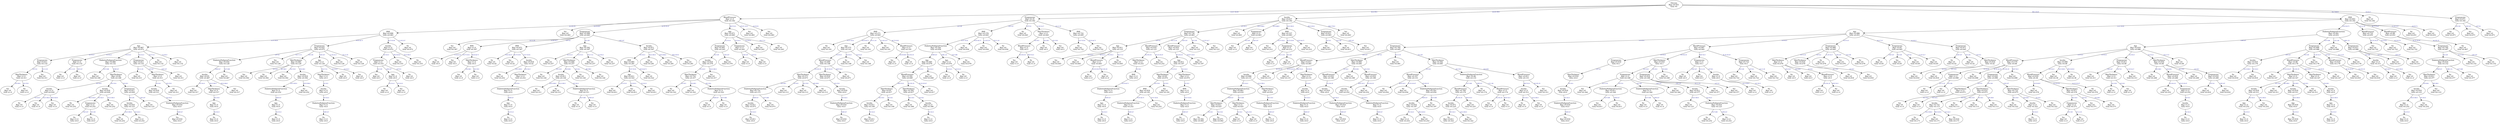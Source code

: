// The Round Table
digraph "diabetes decision tree" {
	b [label="BloodPressure
B(p) =1.0
G(A) =0.182"]
	a [label="Glucose
B(p) =0.931
G(A) =0"]
	a -> b [label="132.67-165.83" fontcolor=darkblue fontsize=10]
	c [label="Pregnancies
B(p) =0.35
G(A) =0.182"]
	a [label="Glucose
B(p) =0.931
G(A) =0"]
	a -> c [label="66.33-99.5" fontcolor=darkblue fontsize=10]
	d [label="Insulin
B(p) =0.637
G(A) =0.182"]
	a [label="Glucose
B(p) =0.931
G(A) =0"]
	a -> d [label="165.83-199.0" fontcolor=darkblue fontsize=10]
	e [label="BMI
B(p) =0.903
G(A) =0.182"]
	a [label="Glucose
B(p) =0.931
G(A) =0"]
	a -> e [label="99.5-132.67" fontcolor=darkblue fontsize=10]
	f [label="No
B(p) =0
G(A) =0.182"]
	a [label="Glucose
B(p) =0.931
G(A) =0"]
	a -> f [label="33.17-66.33" fontcolor=darkblue fontsize=10]
	g [label="Pregnancies
B(p) =0.971
G(A) =0.182"]
	a [label="Glucose
B(p) =0.931
G(A) =0"]
	a -> g [label="0.0-33.17" fontcolor=darkblue fontsize=10]
	h [label="BMI
B(p) =0.999
G(A) =0.083"]
	b -> h [label="61.0-81.33" fontcolor=darkblue fontsize=10]
	i [label="Yes
B(p) =0
G(A) =0.083"]
	b -> i [label="20.33-40.67" fontcolor=darkblue fontsize=10]
	j [label="Pregnancies
B(p) =0.996
G(A) =0.083"]
	b -> j [label="81.33-101.67" fontcolor=darkblue fontsize=10]
	k [label="Age
B(p) =0.971
G(A) =0.083"]
	b -> k [label="40.67-61.0" fontcolor=darkblue fontsize=10]
	l [label="Yes
B(p) =0
G(A) =0.083"]
	b -> l [label="101.67-122.0" fontcolor=darkblue fontsize=10]
	m [label="Yes
B(p) =0
G(A) =0.083"]
	b -> m [label="0.0-20.33" fontcolor=darkblue fontsize=10]
	n [label="BMI
B(p) =0.271
G(A) =0.045"]
	c -> n [label="0.0-2.83" fontcolor=darkblue fontsize=10]
	o [label="BMI
B(p) =0.378
G(A) =0.045"]
	c -> o [label="2.83-5.67" fontcolor=darkblue fontsize=10]
	p [label="No
B(p) =0
G(A) =0.045"]
	c -> p [label="5.67-8.5" fontcolor=darkblue fontsize=10]
	q [label="SkinThickness
B(p) =1.0
G(A) =0.045"]
	c -> q [label="11.33-14.17" fontcolor=darkblue fontsize=10]
	r [label="BMI
B(p) =0.722
G(A) =0.045"]
	c -> r [label="8.5-11.33" fontcolor=darkblue fontsize=10]
	s [label="Pregnancies
B(p) =0.734
G(A) =0.063"]
	d -> s [label="0.0-141.0" fontcolor=darkblue fontsize=10]
	t [label="Yes
B(p) =0
G(A) =0.063"]
	d -> t [label="423.0-564.0" fontcolor=darkblue fontsize=10]
	u [label="Pregnancies
B(p) =1.0
G(A) =0.063"]
	d -> u [label="705.0-846.0" fontcolor=darkblue fontsize=10]
	v [label="BMI
B(p) =0.337
G(A) =0.063"]
	d -> v [label="141.0-282.0" fontcolor=darkblue fontsize=10]
	w [label="Pregnancies
B(p) =0.811
G(A) =0.063"]
	d -> w [label="282.0-423.0" fontcolor=darkblue fontsize=10]
	x [label="Yes
B(p) =0
G(A) =0.063"]
	d -> x [label="564.0-705.0" fontcolor=darkblue fontsize=10]
	y [label="Age
B(p) =0.886
G(A) =0.051"]
	e -> y [label="22.37-33.55" fontcolor=darkblue fontsize=10]
	z [label="DiabetesPedigreeFunction
B(p) =0.941
G(A) =0.051"]
	e -> z [label="33.55-44.73" fontcolor=darkblue fontsize=10]
	"{" [label="BloodPressure
B(p) =0.722
G(A) =0.051"]
	e -> "{" [label="0.0-11.18" fontcolor=darkblue fontsize=10]
	"|" [label="BloodPressure
B(p) =0.98
G(A) =0.051"]
	e -> "|" [label="44.73-55.92" fontcolor=darkblue fontsize=10]
	"}" [label="No
B(p) =0
G(A) =0.051"]
	e -> "}" [label="11.18-22.37" fontcolor=darkblue fontsize=10]
	"~" [label="Yes
B(p) =0
G(A) =0.051"]
	e -> "~" [label="55.92-67.1" fontcolor=darkblue fontsize=10]
	"" [label="No
B(p) =0
G(A) =0.971"]
	g -> "" [label="0.0-2.83" fontcolor=darkblue fontsize=10]
	"" [label="Yes
B(p) =0
G(A) =0.971"]
	g -> "" [label="2.83-5.67" fontcolor=darkblue fontsize=10]
	"" [label="Yes
B(p) =0
G(A) =0.971"]
	g -> "" [label="5.67-8.5" fontcolor=darkblue fontsize=10]
	"" [label="Age
B(p) =0.967
G(A) =0.072"]
	h -> "" [label="22.37-33.55" fontcolor=darkblue fontsize=10]
	"" [label="Pregnancies
B(p) =0.932
G(A) =0.072"]
	h -> "" [label="33.55-44.73" fontcolor=darkblue fontsize=10]
	"" [label="Insulin
B(p) =1.0
G(A) =0.072"]
	h -> "" [label="44.73-55.92" fontcolor=darkblue fontsize=10]
	"" [label="No
B(p) =0
G(A) =0.072"]
	h -> "" [label="11.18-22.37" fontcolor=darkblue fontsize=10]
	"" [label="Yes
B(p) =0
G(A) =0.307"]
	j -> "" [label="8.5-11.33" fontcolor=darkblue fontsize=10]
	"" [label="BMI
B(p) =1.0
G(A) =0.307"]
	j -> "" [label="11.33-14.17" fontcolor=darkblue fontsize=10]
	"" [label="BMI
B(p) =0.971
G(A) =0.307"]
	j -> "" [label="5.67-8.5" fontcolor=darkblue fontsize=10]
	"" [label="Age
B(p) =0.592
G(A) =0.307"]
	j -> "" [label="0.0-2.83" fontcolor=darkblue fontsize=10]
	"" [label="Insulin
B(p) =0.971
G(A) =0.307"]
	j -> "" [label="2.83-5.67" fontcolor=darkblue fontsize=10]
	"" [label="Pregnancies
B(p) =0.991
G(A) =0.243"]
	k -> "" [label="21.0-31.0" fontcolor=darkblue fontsize=10]
	"" [label="Pregnancies
B(p) =1.0
G(A) =0.243"]
	k -> "" [label="31.0-41.0" fontcolor=darkblue fontsize=10]
	"" [label="No
B(p) =0
G(A) =0.243"]
	k -> "" [label="51.0-61.0" fontcolor=darkblue fontsize=10]
	"" [label="No
B(p) =0
G(A) =0.243"]
	k -> "" [label="61.0-71.0" fontcolor=darkblue fontsize=10]
	"" [label="No
B(p) =0
G(A) =0.101"]
	n -> "" [label="22.37-33.55" fontcolor=darkblue fontsize=10]
	"" [label="Age
B(p) =0.575
G(A) =0.101"]
	n -> "" [label="33.55-44.73" fontcolor=darkblue fontsize=10]
	"" [label="No
B(p) =0
G(A) =0.101"]
	n -> "" [label="0.0-11.18" fontcolor=darkblue fontsize=10]
	"" [label="No
B(p) =0
G(A) =0.101"]
	n -> "" [label="11.18-22.37" fontcolor=darkblue fontsize=10]
	"" [label="BloodPressure
B(p) =1.0
G(A) =0.101"]
	n -> "" [label="44.73-55.92" fontcolor=darkblue fontsize=10]
	"" [label="DiabetesPedigreeFunction
B(p) =0.544
G(A) =0.059"]
	o -> "" [label="22.37-33.55" fontcolor=darkblue fontsize=10]
	"" [label="No
B(p) =0
G(A) =0.059"]
	o -> "" [label="33.55-44.73" fontcolor=darkblue fontsize=10]
	"" [label="No
B(p) =0
G(A) =0.059"]
	o -> "" [label="11.18-22.37" fontcolor=darkblue fontsize=10]
	"" [label="No
B(p) =0
G(A) =0.059"]
	o -> "" [label="0.0-11.18" fontcolor=darkblue fontsize=10]
	"" [label="BloodPressure
B(p) =1.0
G(A) =0.5"]
	q -> "" [label="0.0-16.5" fontcolor=darkblue fontsize=10]
	"" [label="No
B(p) =0
G(A) =0.5"]
	q -> "" [label="33.0-49.5" fontcolor=darkblue fontsize=10]
	"" [label="Yes
B(p) =0
G(A) =0.5"]
	q -> "" [label="16.5-33.0" fontcolor=darkblue fontsize=10]
	"" [label="No
B(p) =0
G(A) =0.722"]
	r -> "" [label="22.37-33.55" fontcolor=darkblue fontsize=10]
	"" [label="Yes
B(p) =0
G(A) =0.722"]
	r -> "" [label="33.55-44.73" fontcolor=darkblue fontsize=10]
	"" [label="Age
B(p) =0.811
G(A) =0.123"]
	s -> "" [label="5.67-8.5" fontcolor=darkblue fontsize=10]
	"" [label="BloodPressure
B(p) =0.918
G(A) =0.123"]
	s -> "" [label="8.5-11.33" fontcolor=darkblue fontsize=10]
	"" [label="BloodPressure
B(p) =0.918
G(A) =0.123"]
	s -> "" [label="2.83-5.67" fontcolor=darkblue fontsize=10]
	" " [label="Yes
B(p) =0
G(A) =0.123"]
	s -> " " [label="0.0-2.83" fontcolor=darkblue fontsize=10]
	"¡" [label="Yes
B(p) =0
G(A) =0.123"]
	s -> "¡" [label="11.33-14.17" fontcolor=darkblue fontsize=10]
	"¢" [label="Yes
B(p) =0
G(A) =1.0"]
	u -> "¢" [label="0.0-2.83" fontcolor=darkblue fontsize=10]
	"£" [label="No
B(p) =0
G(A) =1.0"]
	u -> "£" [label="2.83-5.67" fontcolor=darkblue fontsize=10]
	"¤" [label="Yes
B(p) =0
G(A) =0.212"]
	v -> "¤" [label="22.37-33.55" fontcolor=darkblue fontsize=10]
	"¥" [label="Pregnancies
B(p) =1.0
G(A) =0.212"]
	v -> "¥" [label="44.73-55.92" fontcolor=darkblue fontsize=10]
	"¦" [label="Yes
B(p) =0
G(A) =0.212"]
	v -> "¦" [label="33.55-44.73" fontcolor=darkblue fontsize=10]
	"§" [label="Yes
B(p) =0
G(A) =0.811"]
	w -> "§" [label="5.67-8.5" fontcolor=darkblue fontsize=10]
	"¨" [label="No
B(p) =0
G(A) =0.811"]
	w -> "¨" [label="0.0-2.83" fontcolor=darkblue fontsize=10]
	"©" [label="Yes
B(p) =0
G(A) =0.811"]
	w -> "©" [label="2.83-5.67" fontcolor=darkblue fontsize=10]
	"ª" [label="Pregnancies
B(p) =0.764
G(A) =0.045"]
	y -> "ª" [label="21.0-31.0" fontcolor=darkblue fontsize=10]
	"«" [label="BloodPressure
B(p) =0.997
G(A) =0.045"]
	y -> "«" [label="31.0-41.0" fontcolor=darkblue fontsize=10]
	"¬" [label="Pregnancies
B(p) =0.996
G(A) =0.045"]
	y -> "¬" [label="41.0-51.0" fontcolor=darkblue fontsize=10]
	"­" [label="Pregnancies
B(p) =0.65
G(A) =0.045"]
	y -> "­" [label="61.0-71.0" fontcolor=darkblue fontsize=10]
	"®" [label="Pregnancies
B(p) =0.971
G(A) =0.045"]
	y -> "®" [label="51.0-61.0" fontcolor=darkblue fontsize=10]
	"¯" [label="Age
B(p) =0.818
G(A) =0.086"]
	z -> "¯" [label="0.08-0.47" fontcolor=darkblue fontsize=10]
	"°" [label="Pregnancies
B(p) =0.998
G(A) =0.086"]
	z -> "°" [label="0.47-0.86" fontcolor=darkblue fontsize=10]
	"±" [label="Yes
B(p) =0
G(A) =0.086"]
	z -> "±" [label="1.25-1.64" fontcolor=darkblue fontsize=10]
	"²" [label="Pregnancies
B(p) =0.811
G(A) =0.086"]
	z -> "²" [label="0.86-1.25" fontcolor=darkblue fontsize=10]
	"³" [label="Yes
B(p) =0
G(A) =0.722"]
	"{" -> "³" [label="81.33-101.67" fontcolor=darkblue fontsize=10]
	"´" [label="No
B(p) =0
G(A) =0.722"]
	"{" -> "´" [label="0.0-20.33" fontcolor=darkblue fontsize=10]
	"µ" [label="No
B(p) =0
G(A) =0.722"]
	"{" -> "µ" [label="61.0-81.33" fontcolor=darkblue fontsize=10]
	"¶" [label="Pregnancies
B(p) =0.764
G(A) =0.407"]
	"|" -> "¶" [label="81.33-101.67" fontcolor=darkblue fontsize=10]
	"·" [label="No
B(p) =0
G(A) =0.407"]
	"|" -> "·" [label="61.0-81.33" fontcolor=darkblue fontsize=10]
	"¸" [label="Pregnancies
B(p) =0.811
G(A) =0.132"]
	"" -> "¸" [label="41.0-51.0" fontcolor=darkblue fontsize=10]
	"¹" [label="Pregnancies
B(p) =1.0
G(A) =0.132"]
	"" -> "¹" [label="51.0-61.0" fontcolor=darkblue fontsize=10]
	"º" [label="DiabetesPedigreeFunction
B(p) =0.989
G(A) =0.132"]
	"" -> "º" [label="21.0-31.0" fontcolor=darkblue fontsize=10]
	"»" [label="Pregnancies
B(p) =0.811
G(A) =0.132"]
	"" -> "»" [label="31.0-41.0" fontcolor=darkblue fontsize=10]
	"¼" [label="No
B(p) =0
G(A) =0.132"]
	"" -> "¼" [label="61.0-71.0" fontcolor=darkblue fontsize=10]
	"½" [label="No
B(p) =0
G(A) =0.132"]
	"" -> "½" [label="71.0-81.0" fontcolor=darkblue fontsize=10]
	"¾" [label="DiabetesPedigreeFunction
B(p) =0.954
G(A) =0.126"]
	"" -> "¾" [label="5.67-8.5" fontcolor=darkblue fontsize=10]
	"¿" [label="Yes
B(p) =0
G(A) =0.126"]
	"" -> "¿" [label="14.17-17.0" fontcolor=darkblue fontsize=10]
	"À" [label="SkinThickness
B(p) =0.985
G(A) =0.126"]
	"" -> "À" [label="0.0-2.83" fontcolor=darkblue fontsize=10]
	"Á" [label="Age
B(p) =1.0
G(A) =0.126"]
	"" -> "Á" [label="2.83-5.67" fontcolor=darkblue fontsize=10]
	"Â" [label="Yes
B(p) =0
G(A) =0.126"]
	"" -> "Â" [label="11.33-14.17" fontcolor=darkblue fontsize=10]
	"Ã" [label="Yes
B(p) =0
G(A) =0.126"]
	"" -> "Ã" [label="8.5-11.33" fontcolor=darkblue fontsize=10]
	"Ä" [label="Pregnancies
B(p) =1.0
G(A) =0.333"]
	"" -> "Ä" [label="0.0-141.0" fontcolor=darkblue fontsize=10]
	"Å" [label="Yes
B(p) =0
G(A) =0.333"]
	"" -> "Å" [label="282.0-423.0" fontcolor=darkblue fontsize=10]
	"Æ" [label="No
B(p) =0
G(A) =0.333"]
	"" -> "Æ" [label="141.0-282.0" fontcolor=darkblue fontsize=10]
	"Ç" [label="No
B(p) =0
G(A) =0.5"]
	"" -> "Ç" [label="11.18-22.37" fontcolor=darkblue fontsize=10]
	"È" [label="Yes
B(p) =0
G(A) =0.5"]
	"" -> "È" [label="22.37-33.55" fontcolor=darkblue fontsize=10]
	"É" [label="SkinThickness
B(p) =1.0
G(A) =0.5"]
	"" -> "É" [label="33.55-44.73" fontcolor=darkblue fontsize=10]
	"Ê" [label="No
B(p) =0
G(A) =0.42"]
	"" -> "Ê" [label="33.55-44.73" fontcolor=darkblue fontsize=10]
	"Ë" [label="Yes
B(p) =0
G(A) =0.42"]
	"" -> "Ë" [label="44.73-55.92" fontcolor=darkblue fontsize=10]
	"Ì" [label="Insulin
B(p) =0.918
G(A) =0.42"]
	"" -> "Ì" [label="22.37-33.55" fontcolor=darkblue fontsize=10]
	"Í" [label="No
B(p) =0
G(A) =0.257"]
	"" -> "Í" [label="41.0-51.0" fontcolor=darkblue fontsize=10]
	"Î" [label="SkinThickness
B(p) =0.469
G(A) =0.257"]
	"" -> "Î" [label="21.0-31.0" fontcolor=darkblue fontsize=10]
	"Ï" [label="Yes
B(p) =0
G(A) =0.257"]
	"" -> "Ï" [label="61.0-71.0" fontcolor=darkblue fontsize=10]
	"Ð" [label="No
B(p) =0
G(A) =0.257"]
	"" -> "Ð" [label="51.0-61.0" fontcolor=darkblue fontsize=10]
	"Ñ" [label="BMI
B(p) =0.985
G(A) =0.281"]
	"" -> "Ñ" [label="0.0-141.0" fontcolor=darkblue fontsize=10]
	"Ò" [label="Yes
B(p) =0
G(A) =0.281"]
	"" -> "Ò" [label="141.0-282.0" fontcolor=darkblue fontsize=10]
	"Ó" [label="No
B(p) =0
G(A) =0.281"]
	"" -> "Ó" [label="423.0-564.0" fontcolor=darkblue fontsize=10]
	"Ô" [label="Yes
B(p) =0
G(A) =0.281"]
	"" -> "Ô" [label="282.0-423.0" fontcolor=darkblue fontsize=10]
	"Õ" [label="Insulin
B(p) =0.918
G(A) =0.379"]
	"" -> "Õ" [label="0.0-2.83" fontcolor=darkblue fontsize=10]
	"Ö" [label="Yes
B(p) =0
G(A) =0.379"]
	"" -> "Ö" [label="2.83-5.67" fontcolor=darkblue fontsize=10]
	"×" [label="No
B(p) =0
G(A) =1.0"]
	"" -> "×" [label="2.83-5.67" fontcolor=darkblue fontsize=10]
	"Ø" [label="Yes
B(p) =0
G(A) =1.0"]
	"" -> "Ø" [label="5.67-8.5" fontcolor=darkblue fontsize=10]
	"Ù" [label="BloodPressure
B(p) =0.469
G(A) =0.148"]
	"" -> "Ù" [label="21.0-31.0" fontcolor=darkblue fontsize=10]
	"Ú" [label="No
B(p) =0
G(A) =0.148"]
	"" -> "Ú" [label="31.0-41.0" fontcolor=darkblue fontsize=10]
	"Û" [label="Yes
B(p) =0
G(A) =0.148"]
	"" -> "Û" [label="41.0-51.0" fontcolor=darkblue fontsize=10]
	"Ü" [label="Yes
B(p) =0
G(A) =1.0"]
	"" -> "Ü" [label="20.33-40.67" fontcolor=darkblue fontsize=10]
	"Ý" [label="No
B(p) =0
G(A) =1.0"]
	"" -> "Ý" [label="61.0-81.33" fontcolor=darkblue fontsize=10]
	"Þ" [label="Age
B(p) =0.485
G(A) =0.076"]
	"" -> "Þ" [label="0.08-0.47" fontcolor=darkblue fontsize=10]
	"ß" [label="Age
B(p) =1.0
G(A) =0.076"]
	"" -> "ß" [label="0.86-1.25" fontcolor=darkblue fontsize=10]
	"à" [label="No
B(p) =0
G(A) =0.076"]
	"" -> "à" [label="0.47-0.86" fontcolor=darkblue fontsize=10]
	"á" [label="Yes
B(p) =0
G(A) =1.0"]
	"" -> "á" [label="61.0-81.33" fontcolor=darkblue fontsize=10]
	"â" [label="No
B(p) =0
G(A) =1.0"]
	"" -> "â" [label="40.67-61.0" fontcolor=darkblue fontsize=10]
	"ã" [label="Yes
B(p) =0
G(A) =0.645"]
	"" -> "ã" [label="31.0-41.0" fontcolor=darkblue fontsize=10]
	"ä" [label="Yes
B(p) =0
G(A) =0.645"]
	"" -> "ä" [label="41.0-51.0" fontcolor=darkblue fontsize=10]
	"å" [label="BloodPressure
B(p) =1.0
G(A) =0.645"]
	"" -> "å" [label="51.0-61.0" fontcolor=darkblue fontsize=10]
	"æ" [label="No
B(p) =0
G(A) =0.645"]
	"" -> "æ" [label="61.0-71.0" fontcolor=darkblue fontsize=10]
	"ç" [label="SkinThickness
B(p) =1.0
G(A) =0.252"]
	"" -> "ç" [label="61.0-81.33" fontcolor=darkblue fontsize=10]
	"è" [label="Yes
B(p) =0
G(A) =0.252"]
	"" -> "è" [label="81.33-101.67" fontcolor=darkblue fontsize=10]
	"é" [label="Age
B(p) =0.811
G(A) =0.197"]
	"" -> "é" [label="61.0-81.33" fontcolor=darkblue fontsize=10]
	"ê" [label="No
B(p) =0
G(A) =0.197"]
	"" -> "ê" [label="101.67-122.0" fontcolor=darkblue fontsize=10]
	"ë" [label="Yes
B(p) =0
G(A) =1.0"]
	"¥" -> "ë" [label="8.5-11.33" fontcolor=darkblue fontsize=10]
	"ì" [label="No
B(p) =0
G(A) =1.0"]
	"¥" -> "ì" [label="0.0-2.83" fontcolor=darkblue fontsize=10]
	"í" [label="BloodPressure
B(p) =0.811
G(A) =0.081"]
	"ª" -> "í" [label="2.83-5.67" fontcolor=darkblue fontsize=10]
	"î" [label="SkinThickness
B(p) =0.985
G(A) =0.081"]
	"ª" -> "î" [label="5.67-8.5" fontcolor=darkblue fontsize=10]
	"ï" [label="Yes
B(p) =0
G(A) =0.081"]
	"ª" -> "ï" [label="8.5-11.33" fontcolor=darkblue fontsize=10]
	"ð" [label="SkinThickness
B(p) =0.592
G(A) =0.081"]
	"ª" -> "ð" [label="0.0-2.83" fontcolor=darkblue fontsize=10]
	"ñ" [label="Pregnancies
B(p) =0.918
G(A) =0.1"]
	"«" -> "ñ" [label="0.0-20.33" fontcolor=darkblue fontsize=10]
	"ò" [label="SkinThickness
B(p) =0.918
G(A) =0.1"]
	"«" -> "ò" [label="61.0-81.33" fontcolor=darkblue fontsize=10]
	"ó" [label="Pregnancies
B(p) =1.0
G(A) =0.1"]
	"«" -> "ó" [label="40.67-61.0" fontcolor=darkblue fontsize=10]
	"ô" [label="Pregnancies
B(p) =0.722
G(A) =0.1"]
	"«" -> "ô" [label="81.33-101.67" fontcolor=darkblue fontsize=10]
	"õ" [label="SkinThickness
B(p) =1.0
G(A) =0.476"]
	"¬" -> "õ" [label="8.5-11.33" fontcolor=darkblue fontsize=10]
	"ö" [label="SkinThickness
B(p) =0.918
G(A) =0.476"]
	"¬" -> "ö" [label="5.67-8.5" fontcolor=darkblue fontsize=10]
	"÷" [label="No
B(p) =0
G(A) =0.476"]
	"¬" -> "÷" [label="11.33-14.17" fontcolor=darkblue fontsize=10]
	"ø" [label="Yes
B(p) =0
G(A) =0.476"]
	"¬" -> "ø" [label="2.83-5.67" fontcolor=darkblue fontsize=10]
	"ù" [label="No
B(p) =0
G(A) =0.476"]
	"¬" -> "ù" [label="0.0-2.83" fontcolor=darkblue fontsize=10]
	"ú" [label="No
B(p) =0
G(A) =0.65"]
	"­" -> "ú" [label="2.83-5.67" fontcolor=darkblue fontsize=10]
	"û" [label="Yes
B(p) =0
G(A) =0.65"]
	"­" -> "û" [label="0.0-2.83" fontcolor=darkblue fontsize=10]
	"ü" [label="No
B(p) =0
G(A) =0.65"]
	"­" -> "ü" [label="5.67-8.5" fontcolor=darkblue fontsize=10]
	"ý" [label="No
B(p) =0
G(A) =0.65"]
	"­" -> "ý" [label="11.33-14.17" fontcolor=darkblue fontsize=10]
	"þ" [label="No
B(p) =0
G(A) =0.42"]
	"®" -> "þ" [label="2.83-5.67" fontcolor=darkblue fontsize=10]
	"ÿ" [label="Yes
B(p) =0
G(A) =0.42"]
	"®" -> "ÿ" [label="0.0-2.83" fontcolor=darkblue fontsize=10]
	"Ā" [label="SkinThickness
B(p) =0.918
G(A) =0.42"]
	"®" -> "Ā" [label="5.67-8.5" fontcolor=darkblue fontsize=10]
	"ā" [label="BloodPressure
B(p) =0.579
G(A) =0.08"]
	"¯" -> "ā" [label="21.0-31.0" fontcolor=darkblue fontsize=10]
	"Ă" [label="Insulin
B(p) =0.996
G(A) =0.08"]
	"¯" -> "Ă" [label="31.0-41.0" fontcolor=darkblue fontsize=10]
	"ă" [label="Pregnancies
B(p) =0.811
G(A) =0.08"]
	"¯" -> "ă" [label="51.0-61.0" fontcolor=darkblue fontsize=10]
	"Ą" [label="SkinThickness
B(p) =0.954
G(A) =0.08"]
	"¯" -> "Ą" [label="41.0-51.0" fontcolor=darkblue fontsize=10]
	"ą" [label="No
B(p) =0
G(A) =0.08"]
	"¯" -> "ą" [label="61.0-71.0" fontcolor=darkblue fontsize=10]
	"Ć" [label="Insulin
B(p) =0.918
G(A) =0.176"]
	"°" -> "Ć" [label="2.83-5.67" fontcolor=darkblue fontsize=10]
	"ć" [label="BloodPressure
B(p) =0.98
G(A) =0.176"]
	"°" -> "ć" [label="0.0-2.83" fontcolor=darkblue fontsize=10]
	"Ĉ" [label="Yes
B(p) =0
G(A) =0.176"]
	"°" -> "Ĉ" [label="11.33-14.17" fontcolor=darkblue fontsize=10]
	"ĉ" [label="BloodPressure
B(p) =0.918
G(A) =0.176"]
	"°" -> "ĉ" [label="5.67-8.5" fontcolor=darkblue fontsize=10]
	"Ċ" [label="Yes
B(p) =0
G(A) =0.176"]
	"°" -> "Ċ" [label="8.5-11.33" fontcolor=darkblue fontsize=10]
	"ċ" [label="Insulin
B(p) =1.0
G(A) =0.311"]
	"²" -> "ċ" [label="0.0-2.83" fontcolor=darkblue fontsize=10]
	"Č" [label="Yes
B(p) =0
G(A) =0.311"]
	"²" -> "Č" [label="5.67-8.5" fontcolor=darkblue fontsize=10]
	"č" [label="Yes
B(p) =0
G(A) =0.311"]
	"²" -> "č" [label="2.83-5.67" fontcolor=darkblue fontsize=10]
	"Ď" [label="DiabetesPedigreeFunction
B(p) =0.918
G(A) =0.152"]
	"¶" -> "Ď" [label="0.0-2.83" fontcolor=darkblue fontsize=10]
	"ď" [label="Yes
B(p) =0
G(A) =0.152"]
	"¶" -> "ď" [label="8.5-11.33" fontcolor=darkblue fontsize=10]
	"Đ" [label="Yes
B(p) =0
G(A) =0.152"]
	"¶" -> "Đ" [label="2.83-5.67" fontcolor=darkblue fontsize=10]
	"đ" [label="SkinThickness
B(p) =1.0
G(A) =0.311"]
	"¸" -> "đ" [label="5.67-8.5" fontcolor=darkblue fontsize=10]
	"Ē" [label="Yes
B(p) =0
G(A) =0.311"]
	"¸" -> "Ē" [label="8.5-11.33" fontcolor=darkblue fontsize=10]
	"ē" [label="No
B(p) =0
G(A) =1.0"]
	"¹" -> "ē" [label="8.5-11.33" fontcolor=darkblue fontsize=10]
	"Ĕ" [label="Yes
B(p) =0
G(A) =1.0"]
	"¹" -> "Ĕ" [label="2.83-5.67" fontcolor=darkblue fontsize=10]
	"ĕ" [label="Yes
B(p) =0
G(A) =0.166"]
	"º" -> "ĕ" [label="0.47-0.86" fontcolor=darkblue fontsize=10]
	"Ė" [label="SkinThickness
B(p) =0.94
G(A) =0.166"]
	"º" -> "Ė" [label="0.08-0.47" fontcolor=darkblue fontsize=10]
	"ė" [label="No
B(p) =0
G(A) =0.311"]
	"»" -> "ė" [label="8.5-11.33" fontcolor=darkblue fontsize=10]
	"Ę" [label="SkinThickness
B(p) =1.0
G(A) =0.311"]
	"»" -> "Ę" [label="5.67-8.5" fontcolor=darkblue fontsize=10]
	"ę" [label="No
B(p) =0
G(A) =0.311"]
	"»" -> "ę" [label="2.83-5.67" fontcolor=darkblue fontsize=10]
	"Ě" [label="Insulin
B(p) =0.65
G(A) =0.467"]
	"¾" -> "Ě" [label="0.08-0.47" fontcolor=darkblue fontsize=10]
	"ě" [label="No
B(p) =0
G(A) =0.467"]
	"¾" -> "ě" [label="0.47-0.86" fontcolor=darkblue fontsize=10]
	"Ĝ" [label="Yes
B(p) =0
G(A) =0.592"]
	"À" -> "Ĝ" [label="0.0-16.5" fontcolor=darkblue fontsize=10]
	"ĝ" [label="No
B(p) =0
G(A) =0.592"]
	"À" -> "ĝ" [label="49.5-66.0" fontcolor=darkblue fontsize=10]
	"Ğ" [label="Yes
B(p) =0
G(A) =0.592"]
	"À" -> "Ğ" [label="16.5-33.0" fontcolor=darkblue fontsize=10]
	"ğ" [label="Insulin
B(p) =0.918
G(A) =0.592"]
	"À" -> "ğ" [label="33.0-49.5" fontcolor=darkblue fontsize=10]
	"Ġ" [label="SkinThickness
B(p) =1.0
G(A) =0.5"]
	"Á" -> "Ġ" [label="61.0-71.0" fontcolor=darkblue fontsize=10]
	"ġ" [label="No
B(p) =0
G(A) =0.5"]
	"Á" -> "ġ" [label="21.0-31.0" fontcolor=darkblue fontsize=10]
	"Ģ" [label="Yes
B(p) =0
G(A) =0.5"]
	"Á" -> "Ģ" [label="31.0-41.0" fontcolor=darkblue fontsize=10]
	"ģ" [label="Yes
B(p) =0
G(A) =0.5"]
	"Ä" -> "ģ" [label="0.0-2.83" fontcolor=darkblue fontsize=10]
	"Ĥ" [label="Age
B(p) =1.0
G(A) =0.5"]
	"Ä" -> "Ĥ" [label="2.83-5.67" fontcolor=darkblue fontsize=10]
	"ĥ" [label="No
B(p) =0
G(A) =0.5"]
	"Ä" -> "ĥ" [label="5.67-8.5" fontcolor=darkblue fontsize=10]
	"Ħ" [label="Yes
B(p) =0
G(A) =1.0"]
	"É" -> "Ħ" [label="33.0-49.5" fontcolor=darkblue fontsize=10]
	"ħ" [label="No
B(p) =0
G(A) =1.0"]
	"É" -> "ħ" [label="16.5-33.0" fontcolor=darkblue fontsize=10]
	"Ĩ" [label="No
B(p) =0
G(A) =0.252"]
	"Ì" -> "Ĩ" [label="141.0-282.0" fontcolor=darkblue fontsize=10]
	"ĩ" [label="SkinThickness
B(p) =1.0
G(A) =0.252"]
	"Ì" -> "ĩ" [label="0.0-141.0" fontcolor=darkblue fontsize=10]
	"Ī" [label="No
B(p) =0
G(A) =0.144"]
	"Î" -> "Ī" [label="16.5-33.0" fontcolor=darkblue fontsize=10]
	"ī" [label="Insulin
B(p) =0.811
G(A) =0.144"]
	"Î" -> "ī" [label="33.0-49.5" fontcolor=darkblue fontsize=10]
	"Ĭ" [label="No
B(p) =0
G(A) =0.144"]
	"Î" -> "Ĭ" [label="0.0-16.5" fontcolor=darkblue fontsize=10]
	"ĭ" [label="No
B(p) =0
G(A) =0.144"]
	"Î" -> "ĭ" [label="49.5-66.0" fontcolor=darkblue fontsize=10]
	"Į" [label="Age
B(p) =0.811
G(A) =0.522"]
	"Ñ" -> "Į" [label="22.37-33.55" fontcolor=darkblue fontsize=10]
	"į" [label="Yes
B(p) =0
G(A) =0.522"]
	"Ñ" -> "į" [label="33.55-44.73" fontcolor=darkblue fontsize=10]
	"İ" [label="SkinThickness
B(p) =0.722
G(A) =0.317"]
	"Õ" -> "İ" [label="0.0-141.0" fontcolor=darkblue fontsize=10]
	"ı" [label="Yes
B(p) =0
G(A) =0.317"]
	"Õ" -> "ı" [label="141.0-282.0" fontcolor=darkblue fontsize=10]
	"Ĳ" [label="SkinThickness
B(p) =0.371
G(A) =0.071"]
	"Ù" -> "Ĳ" [label="61.0-81.33" fontcolor=darkblue fontsize=10]
	"ĳ" [label="SkinThickness
B(p) =0.918
G(A) =0.071"]
	"Ù" -> "ĳ" [label="81.33-101.67" fontcolor=darkblue fontsize=10]
	"Ĵ" [label="No
B(p) =0
G(A) =0.071"]
	"Ù" -> "Ĵ" [label="40.67-61.0" fontcolor=darkblue fontsize=10]
	"ĵ" [label="BloodPressure
B(p) =0.592
G(A) =0.049"]
	"Þ" -> "ĵ" [label="21.0-31.0" fontcolor=darkblue fontsize=10]
	"Ķ" [label="No
B(p) =0
G(A) =0.049"]
	"Þ" -> "Ķ" [label="31.0-41.0" fontcolor=darkblue fontsize=10]
	"ķ" [label="Yes
B(p) =0
G(A) =1.0"]
	"ß" -> "ķ" [label="31.0-41.0" fontcolor=darkblue fontsize=10]
	"ĸ" [label="No
B(p) =0
G(A) =1.0"]
	"ß" -> "ĸ" [label="41.0-51.0" fontcolor=darkblue fontsize=10]
	"Ĺ" [label="No
B(p) =0
G(A) =1.0"]
	"å" -> "Ĺ" [label="81.33-101.67" fontcolor=darkblue fontsize=10]
	"ĺ" [label="Yes
B(p) =0
G(A) =1.0"]
	"å" -> "ĺ" [label="61.0-81.33" fontcolor=darkblue fontsize=10]
	"Ļ" [label="BMI
B(p) =1.0
G(A) =0.0"]
	"ç" -> "Ļ" [label="0.0-16.5" fontcolor=darkblue fontsize=10]
	"ļ" [label="SkinThickness
B(p) =0.65
G(A) =0.074"]
	"é" -> "ļ" [label="21.0-31.0" fontcolor=darkblue fontsize=10]
	"Ľ" [label="SkinThickness
B(p) =1.0
G(A) =0.074"]
	"é" -> "Ľ" [label="31.0-41.0" fontcolor=darkblue fontsize=10]
	"ľ" [label="Insulin
B(p) =0.896
G(A) =0.131"]
	"í" -> "ľ" [label="61.0-81.33" fontcolor=darkblue fontsize=10]
	"Ŀ" [label="No
B(p) =0
G(A) =0.131"]
	"í" -> "Ŀ" [label="81.33-101.67" fontcolor=darkblue fontsize=10]
	"ŀ" [label="No
B(p) =0
G(A) =0.131"]
	"í" -> "ŀ" [label="40.67-61.0" fontcolor=darkblue fontsize=10]
	"Ł" [label="SkinThickness
B(p) =1.0
G(A) =0.131"]
	"í" -> "Ł" [label="0.0-20.33" fontcolor=darkblue fontsize=10]
	"ł" [label="BloodPressure
B(p) =0.918
G(A) =0.198"]
	"î" -> "ł" [label="0.0-16.5" fontcolor=darkblue fontsize=10]
	"Ń" [label="Yes
B(p) =0
G(A) =0.198"]
	"î" -> "Ń" [label="33.0-49.5" fontcolor=darkblue fontsize=10]
	"ń" [label="BloodPressure
B(p) =0.918
G(A) =0.198"]
	"î" -> "ń" [label="16.5-33.0" fontcolor=darkblue fontsize=10]
	"Ņ" [label="BloodPressure
B(p) =0.337
G(A) =0.131"]
	"ð" -> "Ņ" [label="0.0-16.5" fontcolor=darkblue fontsize=10]
	"ņ" [label="DiabetesPedigreeFunction
B(p) =0.48
G(A) =0.131"]
	"ð" -> "ņ" [label="16.5-33.0" fontcolor=darkblue fontsize=10]
	"Ň" [label="BloodPressure
B(p) =0.811
G(A) =0.131"]
	"ð" -> "Ň" [label="33.0-49.5" fontcolor=darkblue fontsize=10]
	"ň" [label="SkinThickness
B(p) =0.918
G(A) =0.0"]
	"ñ" -> "ň" [label="5.67-8.5" fontcolor=darkblue fontsize=10]
	"ŉ" [label="Pregnancies
B(p) =1.0
G(A) =0.168"]
	"ò" -> "ŉ" [label="16.5-33.0" fontcolor=darkblue fontsize=10]
	"Ŋ" [label="Pregnancies
B(p) =0.918
G(A) =0.168"]
	"ò" -> "Ŋ" [label="0.0-16.5" fontcolor=darkblue fontsize=10]
	"ŋ" [label="No
B(p) =0
G(A) =0.168"]
	"ò" -> "ŋ" [label="33.0-49.5" fontcolor=darkblue fontsize=10]
	"Ō" [label="No
B(p) =0
G(A) =0.5"]
	"ó" -> "Ō" [label="2.83-5.67" fontcolor=darkblue fontsize=10]
	"ō" [label="Yes
B(p) =0
G(A) =0.5"]
	"ó" -> "ō" [label="8.5-11.33" fontcolor=darkblue fontsize=10]
	"Ŏ" [label="Insulin
B(p) =1.0
G(A) =0.5"]
	"ó" -> "Ŏ" [label="5.67-8.5" fontcolor=darkblue fontsize=10]
	"ŏ" [label="Yes
B(p) =0
G(A) =0.722"]
	"ô" -> "ŏ" [label="0.0-2.83" fontcolor=darkblue fontsize=10]
	"Ő" [label="Yes
B(p) =0
G(A) =0.722"]
	"ô" -> "Ő" [label="5.67-8.5" fontcolor=darkblue fontsize=10]
	"ő" [label="No
B(p) =0
G(A) =0.722"]
	"ô" -> "ő" [label="8.5-11.33" fontcolor=darkblue fontsize=10]
	"Œ" [label="No
B(p) =0
G(A) =0.5"]
	"õ" -> "Œ" [label="16.5-33.0" fontcolor=darkblue fontsize=10]
	"œ" [label="Yes
B(p) =0
G(A) =0.5"]
	"õ" -> "œ" [label="33.0-49.5" fontcolor=darkblue fontsize=10]
	"Ŕ" [label="BloodPressure
B(p) =1.0
G(A) =0.5"]
	"õ" -> "Ŕ" [label="0.0-16.5" fontcolor=darkblue fontsize=10]
	"ŕ" [label="No
B(p) =0
G(A) =0.918"]
	"ö" -> "ŕ" [label="16.5-33.0" fontcolor=darkblue fontsize=10]
	"Ŗ" [label="Yes
B(p) =0
G(A) =0.918"]
	"ö" -> "Ŗ" [label="0.0-16.5" fontcolor=darkblue fontsize=10]
	"ŗ" [label="No
B(p) =0
G(A) =0.918"]
	"Ā" -> "ŗ" [label="0.0-16.5" fontcolor=darkblue fontsize=10]
	"Ř" [label="Yes
B(p) =0
G(A) =0.918"]
	"Ā" -> "Ř" [label="16.5-33.0" fontcolor=darkblue fontsize=10]
	"ř" [label="Pregnancies
B(p) =1.0
G(A) =0.098"]
	"ā" -> "ř" [label="0.0-20.33" fontcolor=darkblue fontsize=10]
	"Ś" [label="No
B(p) =0
G(A) =0.098"]
	"ā" -> "Ś" [label="81.33-101.67" fontcolor=darkblue fontsize=10]
	"ś" [label="Pregnancies
B(p) =0.629
G(A) =0.098"]
	"ā" -> "ś" [label="61.0-81.33" fontcolor=darkblue fontsize=10]
	"Ŝ" [label="No
B(p) =0
G(A) =0.098"]
	"ā" -> "Ŝ" [label="40.67-61.0" fontcolor=darkblue fontsize=10]
	"ŝ" [label="BloodPressure
B(p) =0.918
G(A) =0.36"]
	"Ă" -> "ŝ" [label="0.0-141.0" fontcolor=darkblue fontsize=10]
	"Ş" [label="Yes
B(p) =0
G(A) =0.36"]
	"Ă" -> "Ş" [label="141.0-282.0" fontcolor=darkblue fontsize=10]
	"ş" [label="No
B(p) =0
G(A) =0.36"]
	"Ă" -> "ş" [label="282.0-423.0" fontcolor=darkblue fontsize=10]
	"Š" [label="No
B(p) =0
G(A) =0.311"]
	"ă" -> "Š" [label="2.83-5.67" fontcolor=darkblue fontsize=10]
	"š" [label="SkinThickness
B(p) =1.0
G(A) =0.311"]
	"ă" -> "š" [label="5.67-8.5" fontcolor=darkblue fontsize=10]
	"Ţ" [label="No
B(p) =0
G(A) =0.311"]
	"ă" -> "Ţ" [label="11.33-14.17" fontcolor=darkblue fontsize=10]
	"ţ" [label="No
B(p) =0
G(A) =0.266"]
	"Ą" -> "ţ" [label="49.5-66.0" fontcolor=darkblue fontsize=10]
	"Ť" [label="BloodPressure
B(p) =0.918
G(A) =0.266"]
	"Ą" -> "Ť" [label="33.0-49.5" fontcolor=darkblue fontsize=10]
	"ť" [label="Yes
B(p) =0
G(A) =0.266"]
	"Ą" -> "ť" [label="16.5-33.0" fontcolor=darkblue fontsize=10]
	"Ŧ" [label="Pregnancies
B(p) =0.918
G(A) =0.266"]
	"Ą" -> "Ŧ" [label="0.0-16.5" fontcolor=darkblue fontsize=10]
	"ŧ" [label="No
B(p) =0
G(A) =0.918"]
	"Ć" -> "ŧ" [label="141.0-282.0" fontcolor=darkblue fontsize=10]
	"Ũ" [label="Yes
B(p) =0
G(A) =0.918"]
	"Ć" -> "Ũ" [label="0.0-141.0" fontcolor=darkblue fontsize=10]
	"ũ" [label="No
B(p) =0
G(A) =0.147"]
	"ć" -> "ũ" [label="81.33-101.67" fontcolor=darkblue fontsize=10]
	"Ū" [label="SkinThickness
B(p) =1.0
G(A) =0.147"]
	"ć" -> "Ū" [label="61.0-81.33" fontcolor=darkblue fontsize=10]
	"ū" [label="SkinThickness
B(p) =1.0
G(A) =0.147"]
	"ć" -> "ū" [label="40.67-61.0" fontcolor=darkblue fontsize=10]
	"Ŭ" [label="No
B(p) =0
G(A) =0.147"]
	"ć" -> "Ŭ" [label="0.0-20.33" fontcolor=darkblue fontsize=10]
	"ŭ" [label="No
B(p) =0
G(A) =0.918"]
	"ĉ" -> "ŭ" [label="81.33-101.67" fontcolor=darkblue fontsize=10]
	"Ů" [label="Yes
B(p) =0
G(A) =0.918"]
	"ĉ" -> "Ů" [label="61.0-81.33" fontcolor=darkblue fontsize=10]
	"ů" [label="No
B(p) =0
G(A) =1.0"]
	"ċ" -> "ů" [label="0.0-141.0" fontcolor=darkblue fontsize=10]
	"Ű" [label="Yes
B(p) =0
G(A) =1.0"]
	"ċ" -> "Ű" [label="141.0-282.0" fontcolor=darkblue fontsize=10]
	"ű" [label="SkinThickness
B(p) =0.811
G(A) =0.377"]
	"Ď" -> "ű" [label="0.08-0.47" fontcolor=darkblue fontsize=10]
	"Ų" [label="No
B(p) =0
G(A) =0.377"]
	"Ď" -> "Ų" [label="0.86-1.25" fontcolor=darkblue fontsize=10]
	"ų" [label="Yes
B(p) =0
G(A) =0.377"]
	"Ď" -> "ų" [label="0.47-0.86" fontcolor=darkblue fontsize=10]
	"Ŵ" [label="Yes
B(p) =0
G(A) =1.0"]
	"đ" -> "Ŵ" [label="33.0-49.5" fontcolor=darkblue fontsize=10]
	"ŵ" [label="No
B(p) =0
G(A) =1.0"]
	"đ" -> "ŵ" [label="16.5-33.0" fontcolor=darkblue fontsize=10]
	"Ŷ" [label="Insulin
B(p) =1.0
G(A) =0.029"]
	"Ė" -> "Ŷ" [label="33.0-49.5" fontcolor=darkblue fontsize=10]
	"ŷ" [label="Insulin
B(p) =0.918
G(A) =0.029"]
	"Ė" -> "ŷ" [label="16.5-33.0" fontcolor=darkblue fontsize=10]
	"Ÿ" [label="Pregnancies
B(p) =0.811
G(A) =0.029"]
	"Ė" -> "Ÿ" [label="0.0-16.5" fontcolor=darkblue fontsize=10]
	"Ź" [label="Insulin
B(p) =0.918
G(A) =0.311"]
	"Ę" -> "Ź" [label="0.0-16.5" fontcolor=darkblue fontsize=10]
	"ź" [label="No
B(p) =0
G(A) =0.311"]
	"Ę" -> "ź" [label="16.5-33.0" fontcolor=darkblue fontsize=10]
	"Ż" [label="Yes
B(p) =0
G(A) =0.317"]
	"Ě" -> "Ż" [label="0.0-141.0" fontcolor=darkblue fontsize=10]
	"ż" [label="SkinThickness
B(p) =1.0
G(A) =0.317"]
	"Ě" -> "ż" [label="141.0-282.0" fontcolor=darkblue fontsize=10]
	"Ž" [label="Yes
B(p) =0
G(A) =0.317"]
	"Ě" -> "Ž" [label="423.0-564.0" fontcolor=darkblue fontsize=10]
	"ž" [label="DiabetesPedigreeFunction
B(p) =1.0
G(A) =0.252"]
	"ğ" -> "ž" [label="141.0-282.0" fontcolor=darkblue fontsize=10]
	"ſ" [label="No
B(p) =0
G(A) =0.252"]
	"ğ" -> "ſ" [label="423.0-564.0" fontcolor=darkblue fontsize=10]
	"ƀ" [label="Insulin
B(p) =1.0
G(A) =0.0"]
	"Ġ" -> "ƀ" [label="0.0-16.5" fontcolor=darkblue fontsize=10]
	"Ɓ" [label="No
B(p) =0
G(A) =1.0"]
	"Ĥ" -> "Ɓ" [label="41.0-51.0" fontcolor=darkblue fontsize=10]
	"Ƃ" [label="Yes
B(p) =0
G(A) =1.0"]
	"Ĥ" -> "Ƃ" [label="31.0-41.0" fontcolor=darkblue fontsize=10]
	"ƃ" [label="DiabetesPedigreeFunction
B(p) =1.0
G(A) =0.0"]
	"ĩ" -> "ƃ" [label="0.0-16.5" fontcolor=darkblue fontsize=10]
	"Ƅ" [label="No
B(p) =0
G(A) =0.311"]
	"ī" -> "Ƅ" [label="423.0-564.0" fontcolor=darkblue fontsize=10]
	"ƅ" [label="No
B(p) =0
G(A) =0.311"]
	"ī" -> "ƅ" [label="141.0-282.0" fontcolor=darkblue fontsize=10]
	"Ɔ" [label="DiabetesPedigreeFunction
B(p) =1.0
G(A) =0.311"]
	"ī" -> "Ɔ" [label="0.0-141.0" fontcolor=darkblue fontsize=10]
	"Ƈ" [label="No
B(p) =0
G(A) =0.811"]
	"Į" -> "Ƈ" [label="21.0-31.0" fontcolor=darkblue fontsize=10]
	"ƈ" [label="Yes
B(p) =0
G(A) =0.811"]
	"Į" -> "ƈ" [label="51.0-61.0" fontcolor=darkblue fontsize=10]
	"Ɖ" [label="No
B(p) =0
G(A) =0.811"]
	"Į" -> "Ɖ" [label="31.0-41.0" fontcolor=darkblue fontsize=10]
	"Ɗ" [label="No
B(p) =0
G(A) =0.322"]
	"İ" -> "Ɗ" [label="0.0-16.5" fontcolor=darkblue fontsize=10]
	"Ƌ" [label="No
B(p) =0
G(A) =0.322"]
	"İ" -> "Ƌ" [label="33.0-49.5" fontcolor=darkblue fontsize=10]
	"ƌ" [label="DiabetesPedigreeFunction
B(p) =1.0
G(A) =0.322"]
	"İ" -> "ƌ" [label="16.5-33.0" fontcolor=darkblue fontsize=10]
	"ƍ" [label="DiabetesPedigreeFunction
B(p) =0.722
G(A) =0.113"]
	"Ĳ" -> "ƍ" [label="33.0-49.5" fontcolor=darkblue fontsize=10]
	"Ǝ" [label="No
B(p) =0
G(A) =0.113"]
	"Ĳ" -> "Ǝ" [label="0.0-16.5" fontcolor=darkblue fontsize=10]
	"Ə" [label="No
B(p) =0
G(A) =0.113"]
	"Ĳ" -> "Ə" [label="16.5-33.0" fontcolor=darkblue fontsize=10]
	"Ɛ" [label="No
B(p) =0
G(A) =0.113"]
	"Ĳ" -> "Ɛ" [label="49.5-66.0" fontcolor=darkblue fontsize=10]
	"Ƒ" [label="Insulin
B(p) =0.918
G(A) =0.0"]
	"ĳ" -> "Ƒ" [label="16.5-33.0" fontcolor=darkblue fontsize=10]
	"ƒ" [label="SkinThickness
B(p) =0.65
G(A) =0.017"]
	"ĵ" -> "ƒ" [label="40.67-61.0" fontcolor=darkblue fontsize=10]
	"Ɠ" [label="SkinThickness
B(p) =0.592
G(A) =0.017"]
	"ĵ" -> "Ɠ" [label="61.0-81.33" fontcolor=darkblue fontsize=10]
	"Ɣ" [label="No
B(p) =0
G(A) =0.017"]
	"ĵ" -> "Ɣ" [label="81.33-101.67" fontcolor=darkblue fontsize=10]
	"ƕ" [label="DiabetesPedigreeFunction
B(p) =1.0
G(A) =0.0"]
	"Ļ" -> "ƕ" [label="33.55-44.73" fontcolor=darkblue fontsize=10]
	"Ɩ" [label="BMI
B(p) =0.918
G(A) =0.191"]
	"ļ" -> "Ɩ" [label="16.5-33.0" fontcolor=darkblue fontsize=10]
	"Ɨ" [label="Yes
B(p) =0
G(A) =0.191"]
	"ļ" -> "Ɨ" [label="0.0-16.5" fontcolor=darkblue fontsize=10]
	"Ƙ" [label="BMI
B(p) =1.0
G(A) =0.0"]
	"Ľ" -> "Ƙ" [label="0.0-16.5" fontcolor=darkblue fontsize=10]
	"ƙ" [label="DiabetesPedigreeFunction
B(p) =0.863
G(A) =0.016"]
	"ľ" -> "ƙ" [label="0.0-141.0" fontcolor=darkblue fontsize=10]
	"ƚ" [label="SkinThickness
B(p) =1.0
G(A) =0.016"]
	"ľ" -> "ƚ" [label="141.0-282.0" fontcolor=darkblue fontsize=10]
	"ƛ" [label="Insulin
B(p) =1.0
G(A) =0.0"]
	"Ł" -> "ƛ" [label="0.0-16.5" fontcolor=darkblue fontsize=10]
	"Ɯ" [label="Insulin
B(p) =0.918
G(A) =0.0"]
	"ł" -> "Ɯ" [label="61.0-81.33" fontcolor=darkblue fontsize=10]
	"Ɲ" [label="Insulin
B(p) =1.0
G(A) =0.252"]
	"ń" -> "Ɲ" [label="40.67-61.0" fontcolor=darkblue fontsize=10]
	"ƞ" [label="No
B(p) =0
G(A) =0.252"]
	"ń" -> "ƞ" [label="61.0-81.33" fontcolor=darkblue fontsize=10]
	"Ɵ" [label="No
B(p) =0
G(A) =0.054"]
	"Ņ" -> "Ɵ" [label="40.67-61.0" fontcolor=darkblue fontsize=10]
	"Ơ" [label="No
B(p) =0
G(A) =0.054"]
	"Ņ" -> "Ơ" [label="81.33-101.67" fontcolor=darkblue fontsize=10]
	"ơ" [label="DiabetesPedigreeFunction
B(p) =0.503
G(A) =0.054"]
	"Ņ" -> "ơ" [label="61.0-81.33" fontcolor=darkblue fontsize=10]
	"Ƣ" [label="BloodPressure
B(p) =0.764
G(A) =0.174"]
	"ņ" -> "Ƣ" [label="0.47-0.86" fontcolor=darkblue fontsize=10]
	"ƣ" [label="No
B(p) =0
G(A) =0.174"]
	"ņ" -> "ƣ" [label="0.08-0.47" fontcolor=darkblue fontsize=10]
	"Ƥ" [label="BloodPressure
B(p) =1.0
G(A) =0.174"]
	"ņ" -> "Ƥ" [label="1.25-1.64" fontcolor=darkblue fontsize=10]
	"ƥ" [label="Insulin
B(p) =1.0
G(A) =0.311"]
	"Ň" -> "ƥ" [label="40.67-61.0" fontcolor=darkblue fontsize=10]
	"Ʀ" [label="Yes
B(p) =0
G(A) =0.311"]
	"Ň" -> "Ʀ" [label="61.0-81.33" fontcolor=darkblue fontsize=10]
	"Ƨ" [label="Insulin
B(p) =0.918
G(A) =0.0"]
	"ň" -> "Ƨ" [label="0.0-16.5" fontcolor=darkblue fontsize=10]
	"ƨ" [label="Yes
B(p) =0
G(A) =0.344"]
	"ŉ" -> "ƨ" [label="8.5-11.33" fontcolor=darkblue fontsize=10]
	"Ʃ" [label="DiabetesPedigreeFunction
B(p) =0.811
G(A) =0.344"]
	"ŉ" -> "Ʃ" [label="5.67-8.5" fontcolor=darkblue fontsize=10]
	"ƪ" [label="DiabetesPedigreeFunction
B(p) =1.0
G(A) =0.344"]
	"ŉ" -> "ƪ" [label="0.0-2.83" fontcolor=darkblue fontsize=10]
	"ƫ" [label="Yes
B(p) =0
G(A) =0.344"]
	"ŉ" -> "ƫ" [label="2.83-5.67" fontcolor=darkblue fontsize=10]
	"Ƭ" [label="Insulin
B(p) =0.811
G(A) =0.377"]
	"Ŋ" -> "Ƭ" [label="2.83-5.67" fontcolor=darkblue fontsize=10]
	"ƭ" [label="No
B(p) =0
G(A) =0.377"]
	"Ŋ" -> "ƭ" [label="8.5-11.33" fontcolor=darkblue fontsize=10]
	"Ʈ" [label="Yes
B(p) =0
G(A) =0.377"]
	"Ŋ" -> "Ʈ" [label="5.67-8.5" fontcolor=darkblue fontsize=10]
	"Ư" [label="Yes
B(p) =0
G(A) =1.0"]
	"Ŏ" -> "Ư" [label="141.0-282.0" fontcolor=darkblue fontsize=10]
	"ư" [label="No
B(p) =0
G(A) =1.0"]
	"Ŏ" -> "ư" [label="0.0-141.0" fontcolor=darkblue fontsize=10]
	"Ʊ" [label="Yes
B(p) =0
G(A) =1.0"]
	"Ŕ" -> "Ʊ" [label="61.0-81.33" fontcolor=darkblue fontsize=10]
	"Ʋ" [label="No
B(p) =0
G(A) =1.0"]
	"Ŕ" -> "Ʋ" [label="40.67-61.0" fontcolor=darkblue fontsize=10]
	"Ƴ" [label="No
B(p) =0
G(A) =1.0"]
	"ř" -> "Ƴ" [label="8.5-11.33" fontcolor=darkblue fontsize=10]
	"ƴ" [label="Yes
B(p) =0
G(A) =1.0"]
	"ř" -> "ƴ" [label="0.0-2.83" fontcolor=darkblue fontsize=10]
	"Ƶ" [label="SkinThickness
B(p) =1.0
G(A) =0.073"]
	"ś" -> "Ƶ" [label="5.67-8.5" fontcolor=darkblue fontsize=10]
	"ƶ" [label="SkinThickness
B(p) =0.414
G(A) =0.073"]
	"ś" -> "ƶ" [label="0.0-2.83" fontcolor=darkblue fontsize=10]
	"Ʒ" [label="SkinThickness
B(p) =0.722
G(A) =0.073"]
	"ś" -> "Ʒ" [label="2.83-5.67" fontcolor=darkblue fontsize=10]
	"Ƹ" [label="No
B(p) =0
G(A) =0.379"]
	"ŝ" -> "Ƹ" [label="20.33-40.67" fontcolor=darkblue fontsize=10]
	"ƹ" [label="SkinThickness
B(p) =0.971
G(A) =0.379"]
	"ŝ" -> "ƹ" [label="61.0-81.33" fontcolor=darkblue fontsize=10]
	"ƺ" [label="No
B(p) =0
G(A) =0.379"]
	"ŝ" -> "ƺ" [label="81.33-101.67" fontcolor=darkblue fontsize=10]
	"ƻ" [label="No
B(p) =0
G(A) =1.0"]
	"š" -> "ƻ" [label="16.5-33.0" fontcolor=darkblue fontsize=10]
	"Ƽ" [label="Yes
B(p) =0
G(A) =1.0"]
	"š" -> "Ƽ" [label="0.0-16.5" fontcolor=darkblue fontsize=10]
	"ƽ" [label="No
B(p) =0
G(A) =0.252"]
	"Ť" -> "ƽ" [label="61.0-81.33" fontcolor=darkblue fontsize=10]
	"ƾ" [label="Pregnancies
B(p) =1.0
G(A) =0.252"]
	"Ť" -> "ƾ" [label="81.33-101.67" fontcolor=darkblue fontsize=10]
	"ƿ" [label="No
B(p) =0
G(A) =0.918"]
	"Ŧ" -> "ƿ" [label="5.67-8.5" fontcolor=darkblue fontsize=10]
	"ǀ" [label="Yes
B(p) =0
G(A) =0.918"]
	"Ŧ" -> "ǀ" [label="2.83-5.67" fontcolor=darkblue fontsize=10]
	"ǁ" [label="Insulin
B(p) =0.918
G(A) =0.311"]
	"Ū" -> "ǁ" [label="16.5-33.0" fontcolor=darkblue fontsize=10]
	"ǂ" [label="No
B(p) =0
G(A) =0.311"]
	"Ū" -> "ǂ" [label="49.5-66.0" fontcolor=darkblue fontsize=10]
	"ǃ" [label="Insulin
B(p) =0.918
G(A) =0.311"]
	"Ū" -> "ǃ" [label="33.0-49.5" fontcolor=darkblue fontsize=10]
	"Ǆ" [label="Yes
B(p) =0
G(A) =0.311"]
	"Ū" -> "Ǆ" [label="0.0-16.5" fontcolor=darkblue fontsize=10]
	"ǅ" [label="Insulin
B(p) =1.0
G(A) =0.0"]
	"ū" -> "ǅ" [label="33.0-49.5" fontcolor=darkblue fontsize=10]
	"ǆ" [label="Insulin
B(p) =0.918
G(A) =0.123"]
	"ű" -> "ǆ" [label="33.0-49.5" fontcolor=darkblue fontsize=10]
	"Ǉ" [label="Yes
B(p) =0
G(A) =0.123"]
	"ű" -> "Ǉ" [label="49.5-66.0" fontcolor=darkblue fontsize=10]
	"ǈ" [label="No
B(p) =0
G(A) =1.0"]
	"Ŷ" -> "ǈ" [label="0.0-141.0" fontcolor=darkblue fontsize=10]
	"ǉ" [label="Yes
B(p) =0
G(A) =1.0"]
	"Ŷ" -> "ǉ" [label="141.0-282.0" fontcolor=darkblue fontsize=10]
	"Ǌ" [label="Yes
B(p) =0
G(A) =1.0"]
	"Ŷ" -> "Ǌ" [label="282.0-423.0" fontcolor=darkblue fontsize=10]
	"ǋ" [label="No
B(p) =0
G(A) =0.252"]
	"ŷ" -> "ǋ" [label="282.0-423.0" fontcolor=darkblue fontsize=10]
	"ǌ" [label="Pregnancies
B(p) =1.0
G(A) =0.252"]
	"ŷ" -> "ǌ" [label="0.0-141.0" fontcolor=darkblue fontsize=10]
	"Ǎ" [label="No
B(p) =0
G(A) =0.252"]
	"ŷ" -> "Ǎ" [label="141.0-282.0" fontcolor=darkblue fontsize=10]
	"ǎ" [label="Insulin
B(p) =0.918
G(A) =0.123"]
	"Ÿ" -> "ǎ" [label="0.0-2.83" fontcolor=darkblue fontsize=10]
	"Ǐ" [label="No
B(p) =0
G(A) =0.123"]
	"Ÿ" -> "Ǐ" [label="2.83-5.67" fontcolor=darkblue fontsize=10]
	"ǐ" [label="DiabetesPedigreeFunction
B(p) =0.918
G(A) =0.0"]
	"Ź" -> "ǐ" [label="0.0-141.0" fontcolor=darkblue fontsize=10]
	"Ǒ" [label="Age
B(p) =1.0
G(A) =0.0"]
	"ż" -> "Ǒ" [label="16.5-33.0" fontcolor=darkblue fontsize=10]
	"ǒ" [label="Age
B(p) =1.0
G(A) =0.0"]
	"ž" -> "ǒ" [label="0.08-0.47" fontcolor=darkblue fontsize=10]
	"Ǔ" [label="DiabetesPedigreeFunction
B(p) =1.0
G(A) =0.0"]
	"ƀ" -> "Ǔ" [label="0.0-141.0" fontcolor=darkblue fontsize=10]
	"ǔ" [label="Age
B(p) =1.0
G(A) =0.0"]
	"ƃ" -> "ǔ" [label="0.08-0.47" fontcolor=darkblue fontsize=10]
	"Ǖ" [label="No
B(p) =0
G(A) =1.0"]
	"Ɔ" -> "Ǖ" [label="0.47-0.86" fontcolor=darkblue fontsize=10]
	"ǖ" [label="Yes
B(p) =0
G(A) =1.0"]
	"Ɔ" -> "ǖ" [label="0.08-0.47" fontcolor=darkblue fontsize=10]
	"Ǘ" [label="Yes
B(p) =0
G(A) =1.0"]
	"ƌ" -> "Ǘ" [label="0.08-0.47" fontcolor=darkblue fontsize=10]
	"ǘ" [label="No
B(p) =0
G(A) =1.0"]
	"ƌ" -> "ǘ" [label="0.47-0.86" fontcolor=darkblue fontsize=10]
	"Ǚ" [label="Insulin
B(p) =0.811
G(A) =0.073"]
	"ƍ" -> "Ǚ" [label="0.08-0.47" fontcolor=darkblue fontsize=10]
	"ǚ" [label="No
B(p) =0
G(A) =0.073"]
	"ƍ" -> "ǚ" [label="0.47-0.86" fontcolor=darkblue fontsize=10]
	"Ǜ" [label="DiabetesPedigreeFunction
B(p) =0.918
G(A) =0.0"]
	"Ƒ" -> "Ǜ" [label="0.0-141.0" fontcolor=darkblue fontsize=10]
	"ǜ" [label="Insulin
B(p) =0.811
G(A) =0.109"]
	"ƒ" -> "ǜ" [label="16.5-33.0" fontcolor=darkblue fontsize=10]
	"ǝ" [label="No
B(p) =0
G(A) =0.109"]
	"ƒ" -> "ǝ" [label="0.0-16.5" fontcolor=darkblue fontsize=10]
	"Ǟ" [label="No
B(p) =0
G(A) =0.306"]
	"Ɠ" -> "Ǟ" [label="16.5-33.0" fontcolor=darkblue fontsize=10]
	"ǟ" [label="Insulin
B(p) =1.0
G(A) =0.306"]
	"Ɠ" -> "ǟ" [label="0.0-16.5" fontcolor=darkblue fontsize=10]
	"Ǡ" [label="Age
B(p) =1.0
G(A) =0.0"]
	"ƕ" -> "Ǡ" [label="0.08-0.47" fontcolor=darkblue fontsize=10]
	"ǡ" [label="DiabetesPedigreeFunction
B(p) =1.0
G(A) =0.252"]
	"Ɩ" -> "ǡ" [label="33.55-44.73" fontcolor=darkblue fontsize=10]
	"Ǣ" [label="Yes
B(p) =0
G(A) =0.252"]
	"Ɩ" -> "Ǣ" [label="22.37-33.55" fontcolor=darkblue fontsize=10]
	"ǣ" [label="DiabetesPedigreeFunction
B(p) =1.0
G(A) =0.0"]
	"Ƙ" -> "ǣ" [label="22.37-33.55" fontcolor=darkblue fontsize=10]
	"Ǥ" [label="SkinThickness
B(p) =0.811
G(A) =0.025"]
	"ƙ" -> "Ǥ" [label="0.08-0.47" fontcolor=darkblue fontsize=10]
	"ǥ" [label="SkinThickness
B(p) =1.0
G(A) =0.025"]
	"ƙ" -> "ǥ" [label="0.47-0.86" fontcolor=darkblue fontsize=10]
	"Ǧ" [label="DiabetesPedigreeFunction
B(p) =1.0
G(A) =0.0"]
	"ƚ" -> "Ǧ" [label="16.5-33.0" fontcolor=darkblue fontsize=10]
	"ǧ" [label="DiabetesPedigreeFunction
B(p) =1.0
G(A) =0.0"]
	"ƛ" -> "ǧ" [label="0.0-141.0" fontcolor=darkblue fontsize=10]
	"Ǩ" [label="DiabetesPedigreeFunction
B(p) =0.918
G(A) =0.0"]
	"Ɯ" -> "Ǩ" [label="0.0-141.0" fontcolor=darkblue fontsize=10]
	"ǩ" [label="DiabetesPedigreeFunction
B(p) =1.0
G(A) =0.0"]
	"Ɲ" -> "ǩ" [label="0.0-141.0" fontcolor=darkblue fontsize=10]
	"Ǫ" [label="Insulin
B(p) =0.918
G(A) =0.197"]
	"ơ" -> "Ǫ" [label="0.08-0.47" fontcolor=darkblue fontsize=10]
	"ǫ" [label="No
B(p) =0
G(A) =0.197"]
	"ơ" -> "ǫ" [label="0.47-0.86" fontcolor=darkblue fontsize=10]
	"Ǭ" [label="Insulin
B(p) =0.971
G(A) =0.225"]
	"Ƣ" -> "Ǭ" [label="61.0-81.33" fontcolor=darkblue fontsize=10]
	"ǭ" [label="No
B(p) =0
G(A) =0.225"]
	"Ƣ" -> "ǭ" [label="40.67-61.0" fontcolor=darkblue fontsize=10]
	"Ǯ" [label="Yes
B(p) =0
G(A) =1.0"]
	"Ƥ" -> "Ǯ" [label="61.0-81.33" fontcolor=darkblue fontsize=10]
	"ǯ" [label="No
B(p) =0
G(A) =1.0"]
	"Ƥ" -> "ǯ" [label="40.67-61.0" fontcolor=darkblue fontsize=10]
	"ǰ" [label="No
B(p) =0
G(A) =1.0"]
	"ƥ" -> "ǰ" [label="0.0-141.0" fontcolor=darkblue fontsize=10]
	"Ǳ" [label="Yes
B(p) =0
G(A) =1.0"]
	"ƥ" -> "Ǳ" [label="141.0-282.0" fontcolor=darkblue fontsize=10]
	"ǲ" [label="DiabetesPedigreeFunction
B(p) =0.918
G(A) =0.0"]
	"Ƨ" -> "ǲ" [label="0.0-141.0" fontcolor=darkblue fontsize=10]
	"ǳ" [label="Yes
B(p) =0
G(A) =0.811"]
	"Ʃ" -> "ǳ" [label="0.47-0.86" fontcolor=darkblue fontsize=10]
	"Ǵ" [label="No
B(p) =0
G(A) =0.811"]
	"Ʃ" -> "Ǵ" [label="0.08-0.47" fontcolor=darkblue fontsize=10]
	"ǵ" [label="No
B(p) =0
G(A) =1.0"]
	"ƪ" -> "ǵ" [label="0.47-0.86" fontcolor=darkblue fontsize=10]
	"Ƕ" [label="Yes
B(p) =0
G(A) =1.0"]
	"ƪ" -> "Ƕ" [label="0.08-0.47" fontcolor=darkblue fontsize=10]
	"Ƿ" [label="No
B(p) =0
G(A) =0.123"]
	"Ƭ" -> "Ƿ" [label="141.0-282.0" fontcolor=darkblue fontsize=10]
	"Ǹ" [label="DiabetesPedigreeFunction
B(p) =0.918
G(A) =0.123"]
	"Ƭ" -> "Ǹ" [label="0.0-141.0" fontcolor=darkblue fontsize=10]
	"ǹ" [label="Yes
B(p) =0
G(A) =1.0"]
	"Ƶ" -> "ǹ" [label="16.5-33.0" fontcolor=darkblue fontsize=10]
	"Ǻ" [label="No
B(p) =0
G(A) =1.0"]
	"Ƶ" -> "Ǻ" [label="33.0-49.5" fontcolor=darkblue fontsize=10]
	"ǻ" [label="Insulin
B(p) =0.722
G(A) =0.113"]
	"ƶ" -> "ǻ" [label="33.0-49.5" fontcolor=darkblue fontsize=10]
	"Ǽ" [label="No
B(p) =0
G(A) =0.113"]
	"ƶ" -> "Ǽ" [label="16.5-33.0" fontcolor=darkblue fontsize=10]
	"ǽ" [label="No
B(p) =0
G(A) =0.113"]
	"ƶ" -> "ǽ" [label="0.0-16.5" fontcolor=darkblue fontsize=10]
	"Ǿ" [label="No
B(p) =0
G(A) =0.113"]
	"ƶ" -> "Ǿ" [label="49.5-66.0" fontcolor=darkblue fontsize=10]
	"ǿ" [label="No
B(p) =0
G(A) =0.322"]
	"Ʒ" -> "ǿ" [label="16.5-33.0" fontcolor=darkblue fontsize=10]
	"Ȁ" [label="Insulin
B(p) =1.0
G(A) =0.322"]
	"Ʒ" -> "Ȁ" [label="33.0-49.5" fontcolor=darkblue fontsize=10]
	"ȁ" [label="No
B(p) =0
G(A) =0.322"]
	"Ʒ" -> "ȁ" [label="0.0-16.5" fontcolor=darkblue fontsize=10]
	"Ȃ" [label="Pregnancies
B(p) =1.0
G(A) =0.571"]
	"ƹ" -> "Ȃ" [label="16.5-33.0" fontcolor=darkblue fontsize=10]
	"ȃ" [label="Yes
B(p) =0
G(A) =0.571"]
	"ƹ" -> "ȃ" [label="0.0-16.5" fontcolor=darkblue fontsize=10]
	"Ȅ" [label="No
B(p) =0
G(A) =0.571"]
	"ƹ" -> "Ȅ" [label="33.0-49.5" fontcolor=darkblue fontsize=10]
	"ȅ" [label="Insulin
B(p) =1.0
G(A) =0.0"]
	"ƾ" -> "ȅ" [label="5.67-8.5" fontcolor=darkblue fontsize=10]
	"Ȇ" [label="Age
B(p) =1.0
G(A) =0.252"]
	"ǁ" -> "Ȇ" [label="0.0-141.0" fontcolor=darkblue fontsize=10]
	"ȇ" [label="Yes
B(p) =0
G(A) =0.252"]
	"ǁ" -> "ȇ" [label="141.0-282.0" fontcolor=darkblue fontsize=10]
	"Ȉ" [label="Age
B(p) =0.918
G(A) =0.0"]
	"ǃ" -> "Ȉ" [label="141.0-282.0" fontcolor=darkblue fontsize=10]
	"ȉ" [label="Age
B(p) =1.0
G(A) =0.0"]
	"ǅ" -> "ȉ" [label="141.0-282.0" fontcolor=darkblue fontsize=10]
	"Ȋ" [label="Age
B(p) =1.0
G(A) =0.252"]
	"ǆ" -> "Ȋ" [label="141.0-282.0" fontcolor=darkblue fontsize=10]
	"ȋ" [label="Yes
B(p) =0
G(A) =0.252"]
	"ǆ" -> "ȋ" [label="0.0-141.0" fontcolor=darkblue fontsize=10]
	"Ȍ" [label="No
B(p) =1.0
G(A) =0.0"]
	"ǌ" -> "Ȍ" [label="2.83-5.67" fontcolor=darkblue fontsize=10]
	"ȍ" [label="No
B(p) =1.0
G(A) =0.0"]
	"ǌ" -> "ȍ" [label="0.0-2.83" fontcolor=darkblue fontsize=10]
	"Ȏ" [label="No
B(p) =0
G(A) =0.252"]
	"ǎ" -> "Ȏ" [label="141.0-282.0" fontcolor=darkblue fontsize=10]
	"ȏ" [label="No
B(p) =1.0
G(A) =0.252"]
	"ǎ" -> "ȏ" [label="0.0-141.0" fontcolor=darkblue fontsize=10]
	"Ȑ" [label="Yes
B(p) =0.918
G(A) =0.0"]
	"ǐ" -> "Ȑ" [label="0.08-0.47" fontcolor=darkblue fontsize=10]
	"ȑ" [label="No
B(p) =1.0
G(A) =0.0"]
	"Ǒ" -> "ȑ" [label="31.0-41.0" fontcolor=darkblue fontsize=10]
	"Ȓ" [label="No
B(p) =1.0
G(A) =0.0"]
	"ǒ" -> "Ȓ" [label="21.0-31.0" fontcolor=darkblue fontsize=10]
	"ȓ" [label="No
B(p) =1.0
G(A) =0.0"]
	"Ǔ" -> "ȓ" [label="0.08-0.47" fontcolor=darkblue fontsize=10]
	"Ȕ" [label="No
B(p) =1.0
G(A) =0.0"]
	"ǔ" -> "Ȕ" [label="41.0-51.0" fontcolor=darkblue fontsize=10]
	"ȕ" [label="No
B(p) =0.811
G(A) =0.0"]
	"Ǚ" -> "ȕ" [label="0.0-141.0" fontcolor=darkblue fontsize=10]
	"Ȗ" [label="No
B(p) =0.918
G(A) =0.0"]
	"Ǜ" -> "Ȗ" [label="0.08-0.47" fontcolor=darkblue fontsize=10]
	"ȗ" [label="No
B(p) =0.811
G(A) =0.0"]
	"ǜ" -> "ȗ" [label="0.0-141.0" fontcolor=darkblue fontsize=10]
	"Ș" [label="No
B(p) =1.0
G(A) =0.0"]
	"ǟ" -> "Ș" [label="0.0-141.0" fontcolor=darkblue fontsize=10]
	"ș" [label="No
B(p) =1.0
G(A) =0.0"]
	"Ǡ" -> "ș" [label="31.0-41.0" fontcolor=darkblue fontsize=10]
	"Ț" [label="No
B(p) =1.0
G(A) =0.0"]
	"ǡ" -> "Ț" [label="0.08-0.47" fontcolor=darkblue fontsize=10]
	"ț" [label="No
B(p) =1.0
G(A) =0.0"]
	"ǣ" -> "ț" [label="0.08-0.47" fontcolor=darkblue fontsize=10]
	"Ȝ" [label="No
B(p) =0.592
G(A) =0.062"]
	"Ǥ" -> "Ȝ" [label="0.0-16.5" fontcolor=darkblue fontsize=10]
	"ȝ" [label="No
B(p) =0.971
G(A) =0.062"]
	"Ǥ" -> "ȝ" [label="16.5-33.0" fontcolor=darkblue fontsize=10]
	"Ȟ" [label="Yes
B(p) =0
G(A) =1.0"]
	"ǥ" -> "Ȟ" [label="0.0-16.5" fontcolor=darkblue fontsize=10]
	"ȟ" [label="No
B(p) =0
G(A) =1.0"]
	"ǥ" -> "ȟ" [label="16.5-33.0" fontcolor=darkblue fontsize=10]
	"Ƞ" [label="No
B(p) =1.0
G(A) =0.0"]
	"Ǧ" -> "Ƞ" [label="0.08-0.47" fontcolor=darkblue fontsize=10]
	"ȡ" [label="No
B(p) =1.0
G(A) =0.0"]
	"ǧ" -> "ȡ" [label="0.08-0.47" fontcolor=darkblue fontsize=10]
	"Ȣ" [label="Yes
B(p) =0.918
G(A) =0.0"]
	"Ǩ" -> "Ȣ" [label="0.08-0.47" fontcolor=darkblue fontsize=10]
	"ȣ" [label="No
B(p) =1.0
G(A) =0.0"]
	"ǩ" -> "ȣ" [label="0.08-0.47" fontcolor=darkblue fontsize=10]
	"Ȥ" [label="No
B(p) =1.0
G(A) =0.252"]
	"Ǫ" -> "Ȥ" [label="0.0-141.0" fontcolor=darkblue fontsize=10]
	"ȥ" [label="No
B(p) =0
G(A) =0.252"]
	"Ǫ" -> "ȥ" [label="282.0-423.0" fontcolor=darkblue fontsize=10]
	"Ȧ" [label="No
B(p) =0.811
G(A) =0.322"]
	"Ǭ" -> "Ȧ" [label="0.0-141.0" fontcolor=darkblue fontsize=10]
	"ȧ" [label="Yes
B(p) =0
G(A) =0.322"]
	"Ǭ" -> "ȧ" [label="141.0-282.0" fontcolor=darkblue fontsize=10]
	"Ȩ" [label="Yes
B(p) =0.918
G(A) =0.0"]
	"ǲ" -> "Ȩ" [label="0.08-0.47" fontcolor=darkblue fontsize=10]
	"ȩ" [label="No
B(p) =0
G(A) =0.252"]
	"Ǹ" -> "ȩ" [label="0.47-0.86" fontcolor=darkblue fontsize=10]
	"Ȫ" [label="No
B(p) =1.0
G(A) =0.252"]
	"Ǹ" -> "Ȫ" [label="0.08-0.47" fontcolor=darkblue fontsize=10]
	"ȫ" [label="No
B(p) =0
G(A) =0.171"]
	"ǻ" -> "ȫ" [label="141.0-282.0" fontcolor=darkblue fontsize=10]
	"Ȭ" [label="No
B(p) =0
G(A) =0.171"]
	"ǻ" -> "Ȭ" [label="282.0-423.0" fontcolor=darkblue fontsize=10]
	"ȭ" [label="No
B(p) =0.918
G(A) =0.171"]
	"ǻ" -> "ȭ" [label="0.0-141.0" fontcolor=darkblue fontsize=10]
	"Ȯ" [label="No
B(p) =1.0
G(A) =0.0"]
	"Ȁ" -> "Ȯ" [label="0.0-141.0" fontcolor=darkblue fontsize=10]
	"ȯ" [label="Yes
B(p) =0
G(A) =1.0"]
	"Ȃ" -> "ȯ" [label="0.0-2.83" fontcolor=darkblue fontsize=10]
	"Ȱ" [label="No
B(p) =0
G(A) =1.0"]
	"Ȃ" -> "Ȱ" [label="8.5-11.33" fontcolor=darkblue fontsize=10]
	"ȱ" [label="No
B(p) =1.0
G(A) =0.0"]
	"ȅ" -> "ȱ" [label="0.0-141.0" fontcolor=darkblue fontsize=10]
	"Ȳ" [label="No
B(p) =1.0
G(A) =0.0"]
	"Ȇ" -> "Ȳ" [label="21.0-31.0" fontcolor=darkblue fontsize=10]
	"ȳ" [label="No
B(p) =0.918
G(A) =0.0"]
	"Ȉ" -> "ȳ" [label="21.0-31.0" fontcolor=darkblue fontsize=10]
	"ȴ" [label="No
B(p) =1.0
G(A) =0.0"]
	"ȉ" -> "ȴ" [label="21.0-31.0" fontcolor=darkblue fontsize=10]
	"ȵ" [label="No
B(p) =1.0
G(A) =0.0"]
	"Ȋ" -> "ȵ" [label="21.0-31.0" fontcolor=darkblue fontsize=10]
}
